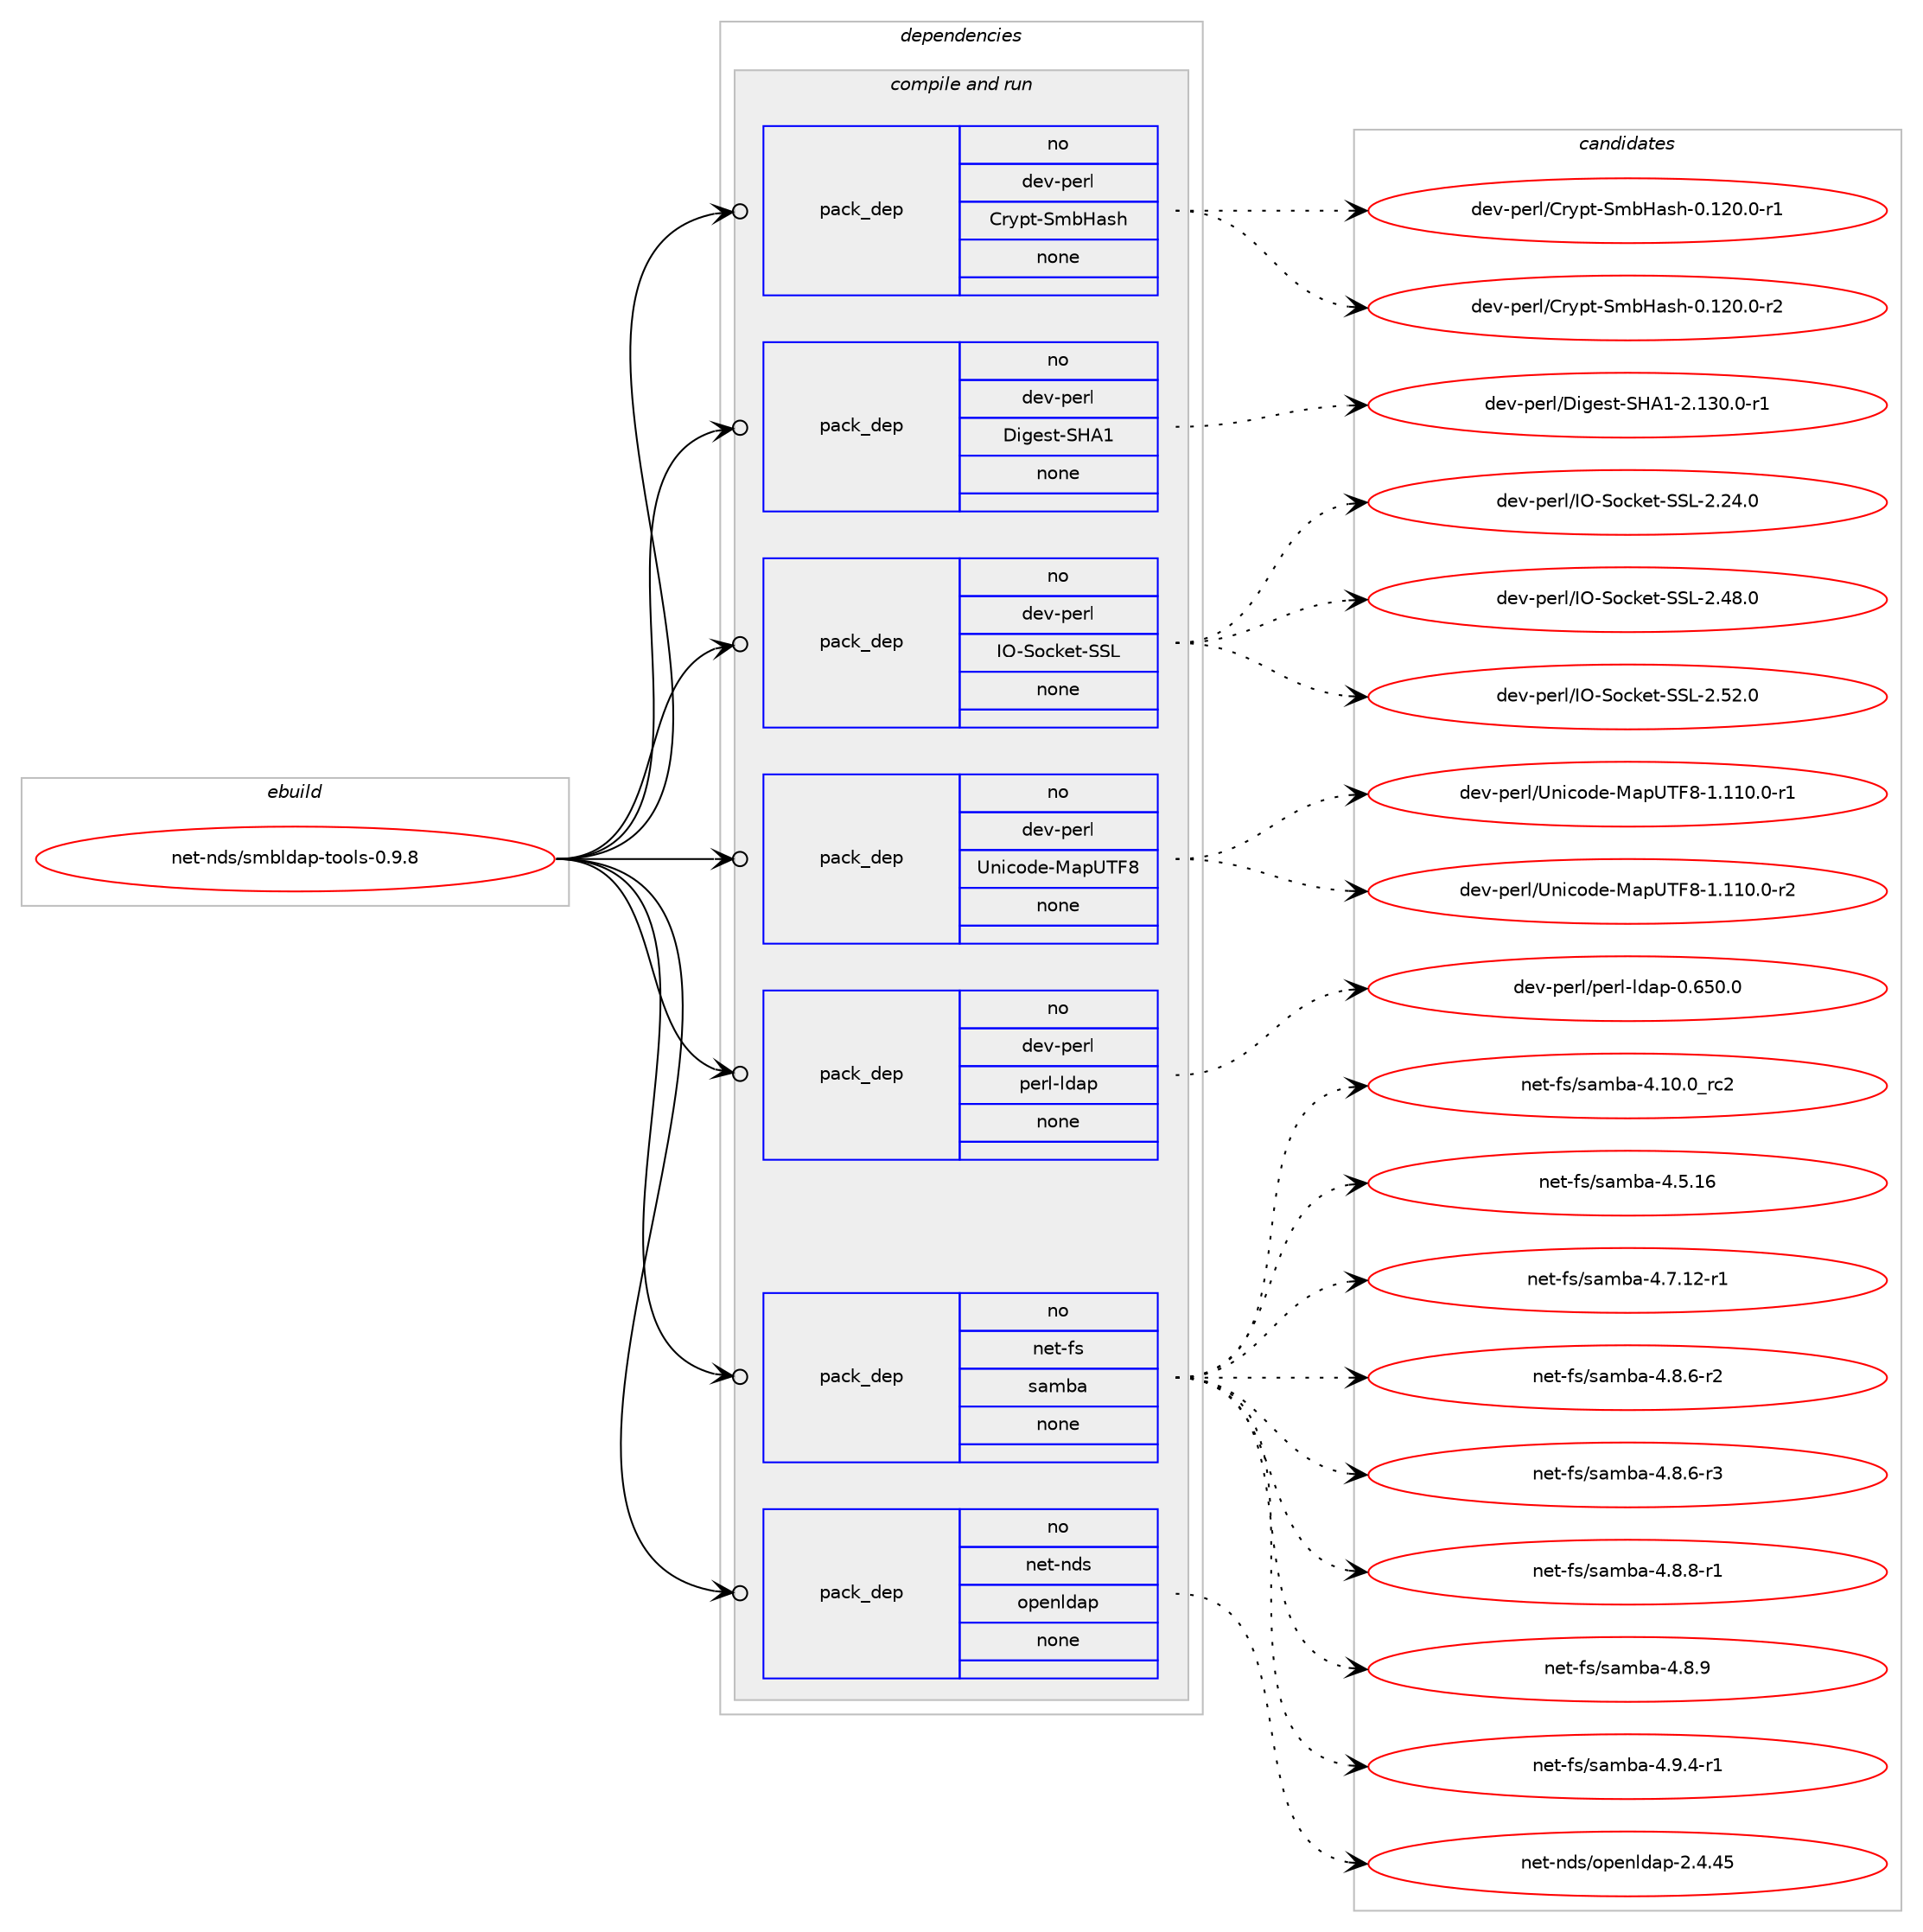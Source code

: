 digraph prolog {

# *************
# Graph options
# *************

newrank=true;
concentrate=true;
compound=true;
graph [rankdir=LR,fontname=Helvetica,fontsize=10,ranksep=1.5];#, ranksep=2.5, nodesep=0.2];
edge  [arrowhead=vee];
node  [fontname=Helvetica,fontsize=10];

# **********
# The ebuild
# **********

subgraph cluster_leftcol {
color=gray;
rank=same;
label=<<i>ebuild</i>>;
id [label="net-nds/smbldap-tools-0.9.8", color=red, width=4, href="../net-nds/smbldap-tools-0.9.8.svg"];
}

# ****************
# The dependencies
# ****************

subgraph cluster_midcol {
color=gray;
label=<<i>dependencies</i>>;
subgraph cluster_compile {
fillcolor="#eeeeee";
style=filled;
label=<<i>compile</i>>;
}
subgraph cluster_compileandrun {
fillcolor="#eeeeee";
style=filled;
label=<<i>compile and run</i>>;
subgraph pack2190 {
dependency2607 [label=<<TABLE BORDER="0" CELLBORDER="1" CELLSPACING="0" CELLPADDING="4" WIDTH="220"><TR><TD ROWSPAN="6" CELLPADDING="30">pack_dep</TD></TR><TR><TD WIDTH="110">no</TD></TR><TR><TD>dev-perl</TD></TR><TR><TD>Crypt-SmbHash</TD></TR><TR><TD>none</TD></TR><TR><TD></TD></TR></TABLE>>, shape=none, color=blue];
}
id:e -> dependency2607:w [weight=20,style="solid",arrowhead="odotvee"];
subgraph pack2191 {
dependency2608 [label=<<TABLE BORDER="0" CELLBORDER="1" CELLSPACING="0" CELLPADDING="4" WIDTH="220"><TR><TD ROWSPAN="6" CELLPADDING="30">pack_dep</TD></TR><TR><TD WIDTH="110">no</TD></TR><TR><TD>dev-perl</TD></TR><TR><TD>Digest-SHA1</TD></TR><TR><TD>none</TD></TR><TR><TD></TD></TR></TABLE>>, shape=none, color=blue];
}
id:e -> dependency2608:w [weight=20,style="solid",arrowhead="odotvee"];
subgraph pack2192 {
dependency2609 [label=<<TABLE BORDER="0" CELLBORDER="1" CELLSPACING="0" CELLPADDING="4" WIDTH="220"><TR><TD ROWSPAN="6" CELLPADDING="30">pack_dep</TD></TR><TR><TD WIDTH="110">no</TD></TR><TR><TD>dev-perl</TD></TR><TR><TD>IO-Socket-SSL</TD></TR><TR><TD>none</TD></TR><TR><TD></TD></TR></TABLE>>, shape=none, color=blue];
}
id:e -> dependency2609:w [weight=20,style="solid",arrowhead="odotvee"];
subgraph pack2193 {
dependency2610 [label=<<TABLE BORDER="0" CELLBORDER="1" CELLSPACING="0" CELLPADDING="4" WIDTH="220"><TR><TD ROWSPAN="6" CELLPADDING="30">pack_dep</TD></TR><TR><TD WIDTH="110">no</TD></TR><TR><TD>dev-perl</TD></TR><TR><TD>Unicode-MapUTF8</TD></TR><TR><TD>none</TD></TR><TR><TD></TD></TR></TABLE>>, shape=none, color=blue];
}
id:e -> dependency2610:w [weight=20,style="solid",arrowhead="odotvee"];
subgraph pack2194 {
dependency2611 [label=<<TABLE BORDER="0" CELLBORDER="1" CELLSPACING="0" CELLPADDING="4" WIDTH="220"><TR><TD ROWSPAN="6" CELLPADDING="30">pack_dep</TD></TR><TR><TD WIDTH="110">no</TD></TR><TR><TD>dev-perl</TD></TR><TR><TD>perl-ldap</TD></TR><TR><TD>none</TD></TR><TR><TD></TD></TR></TABLE>>, shape=none, color=blue];
}
id:e -> dependency2611:w [weight=20,style="solid",arrowhead="odotvee"];
subgraph pack2195 {
dependency2612 [label=<<TABLE BORDER="0" CELLBORDER="1" CELLSPACING="0" CELLPADDING="4" WIDTH="220"><TR><TD ROWSPAN="6" CELLPADDING="30">pack_dep</TD></TR><TR><TD WIDTH="110">no</TD></TR><TR><TD>net-fs</TD></TR><TR><TD>samba</TD></TR><TR><TD>none</TD></TR><TR><TD></TD></TR></TABLE>>, shape=none, color=blue];
}
id:e -> dependency2612:w [weight=20,style="solid",arrowhead="odotvee"];
subgraph pack2196 {
dependency2613 [label=<<TABLE BORDER="0" CELLBORDER="1" CELLSPACING="0" CELLPADDING="4" WIDTH="220"><TR><TD ROWSPAN="6" CELLPADDING="30">pack_dep</TD></TR><TR><TD WIDTH="110">no</TD></TR><TR><TD>net-nds</TD></TR><TR><TD>openldap</TD></TR><TR><TD>none</TD></TR><TR><TD></TD></TR></TABLE>>, shape=none, color=blue];
}
id:e -> dependency2613:w [weight=20,style="solid",arrowhead="odotvee"];
}
subgraph cluster_run {
fillcolor="#eeeeee";
style=filled;
label=<<i>run</i>>;
}
}

# **************
# The candidates
# **************

subgraph cluster_choices {
rank=same;
color=gray;
label=<<i>candidates</i>>;

subgraph choice2190 {
color=black;
nodesep=1;
choice100101118451121011141084767114121112116458310998729711510445484649504846484511449 [label="dev-perl/Crypt-SmbHash-0.120.0-r1", color=red, width=4,href="../dev-perl/Crypt-SmbHash-0.120.0-r1.svg"];
choice100101118451121011141084767114121112116458310998729711510445484649504846484511450 [label="dev-perl/Crypt-SmbHash-0.120.0-r2", color=red, width=4,href="../dev-perl/Crypt-SmbHash-0.120.0-r2.svg"];
dependency2607:e -> choice100101118451121011141084767114121112116458310998729711510445484649504846484511449:w [style=dotted,weight="100"];
dependency2607:e -> choice100101118451121011141084767114121112116458310998729711510445484649504846484511450:w [style=dotted,weight="100"];
}
subgraph choice2191 {
color=black;
nodesep=1;
choice100101118451121011141084768105103101115116458372654945504649514846484511449 [label="dev-perl/Digest-SHA1-2.130.0-r1", color=red, width=4,href="../dev-perl/Digest-SHA1-2.130.0-r1.svg"];
dependency2608:e -> choice100101118451121011141084768105103101115116458372654945504649514846484511449:w [style=dotted,weight="100"];
}
subgraph choice2192 {
color=black;
nodesep=1;
choice100101118451121011141084773794583111991071011164583837645504650524648 [label="dev-perl/IO-Socket-SSL-2.24.0", color=red, width=4,href="../dev-perl/IO-Socket-SSL-2.24.0.svg"];
choice100101118451121011141084773794583111991071011164583837645504652564648 [label="dev-perl/IO-Socket-SSL-2.48.0", color=red, width=4,href="../dev-perl/IO-Socket-SSL-2.48.0.svg"];
choice100101118451121011141084773794583111991071011164583837645504653504648 [label="dev-perl/IO-Socket-SSL-2.52.0", color=red, width=4,href="../dev-perl/IO-Socket-SSL-2.52.0.svg"];
dependency2609:e -> choice100101118451121011141084773794583111991071011164583837645504650524648:w [style=dotted,weight="100"];
dependency2609:e -> choice100101118451121011141084773794583111991071011164583837645504652564648:w [style=dotted,weight="100"];
dependency2609:e -> choice100101118451121011141084773794583111991071011164583837645504653504648:w [style=dotted,weight="100"];
}
subgraph choice2193 {
color=black;
nodesep=1;
choice100101118451121011141084785110105991111001014577971128584705645494649494846484511449 [label="dev-perl/Unicode-MapUTF8-1.110.0-r1", color=red, width=4,href="../dev-perl/Unicode-MapUTF8-1.110.0-r1.svg"];
choice100101118451121011141084785110105991111001014577971128584705645494649494846484511450 [label="dev-perl/Unicode-MapUTF8-1.110.0-r2", color=red, width=4,href="../dev-perl/Unicode-MapUTF8-1.110.0-r2.svg"];
dependency2610:e -> choice100101118451121011141084785110105991111001014577971128584705645494649494846484511449:w [style=dotted,weight="100"];
dependency2610:e -> choice100101118451121011141084785110105991111001014577971128584705645494649494846484511450:w [style=dotted,weight="100"];
}
subgraph choice2194 {
color=black;
nodesep=1;
choice100101118451121011141084711210111410845108100971124548465453484648 [label="dev-perl/perl-ldap-0.650.0", color=red, width=4,href="../dev-perl/perl-ldap-0.650.0.svg"];
dependency2611:e -> choice100101118451121011141084711210111410845108100971124548465453484648:w [style=dotted,weight="100"];
}
subgraph choice2195 {
color=black;
nodesep=1;
choice110101116451021154711597109989745524649484648951149950 [label="net-fs/samba-4.10.0_rc2", color=red, width=4,href="../net-fs/samba-4.10.0_rc2.svg"];
choice110101116451021154711597109989745524653464954 [label="net-fs/samba-4.5.16", color=red, width=4,href="../net-fs/samba-4.5.16.svg"];
choice1101011164510211547115971099897455246554649504511449 [label="net-fs/samba-4.7.12-r1", color=red, width=4,href="../net-fs/samba-4.7.12-r1.svg"];
choice11010111645102115471159710998974552465646544511450 [label="net-fs/samba-4.8.6-r2", color=red, width=4,href="../net-fs/samba-4.8.6-r2.svg"];
choice11010111645102115471159710998974552465646544511451 [label="net-fs/samba-4.8.6-r3", color=red, width=4,href="../net-fs/samba-4.8.6-r3.svg"];
choice11010111645102115471159710998974552465646564511449 [label="net-fs/samba-4.8.8-r1", color=red, width=4,href="../net-fs/samba-4.8.8-r1.svg"];
choice1101011164510211547115971099897455246564657 [label="net-fs/samba-4.8.9", color=red, width=4,href="../net-fs/samba-4.8.9.svg"];
choice11010111645102115471159710998974552465746524511449 [label="net-fs/samba-4.9.4-r1", color=red, width=4,href="../net-fs/samba-4.9.4-r1.svg"];
dependency2612:e -> choice110101116451021154711597109989745524649484648951149950:w [style=dotted,weight="100"];
dependency2612:e -> choice110101116451021154711597109989745524653464954:w [style=dotted,weight="100"];
dependency2612:e -> choice1101011164510211547115971099897455246554649504511449:w [style=dotted,weight="100"];
dependency2612:e -> choice11010111645102115471159710998974552465646544511450:w [style=dotted,weight="100"];
dependency2612:e -> choice11010111645102115471159710998974552465646544511451:w [style=dotted,weight="100"];
dependency2612:e -> choice11010111645102115471159710998974552465646564511449:w [style=dotted,weight="100"];
dependency2612:e -> choice1101011164510211547115971099897455246564657:w [style=dotted,weight="100"];
dependency2612:e -> choice11010111645102115471159710998974552465746524511449:w [style=dotted,weight="100"];
}
subgraph choice2196 {
color=black;
nodesep=1;
choice11010111645110100115471111121011101081009711245504652465253 [label="net-nds/openldap-2.4.45", color=red, width=4,href="../net-nds/openldap-2.4.45.svg"];
dependency2613:e -> choice11010111645110100115471111121011101081009711245504652465253:w [style=dotted,weight="100"];
}
}

}
